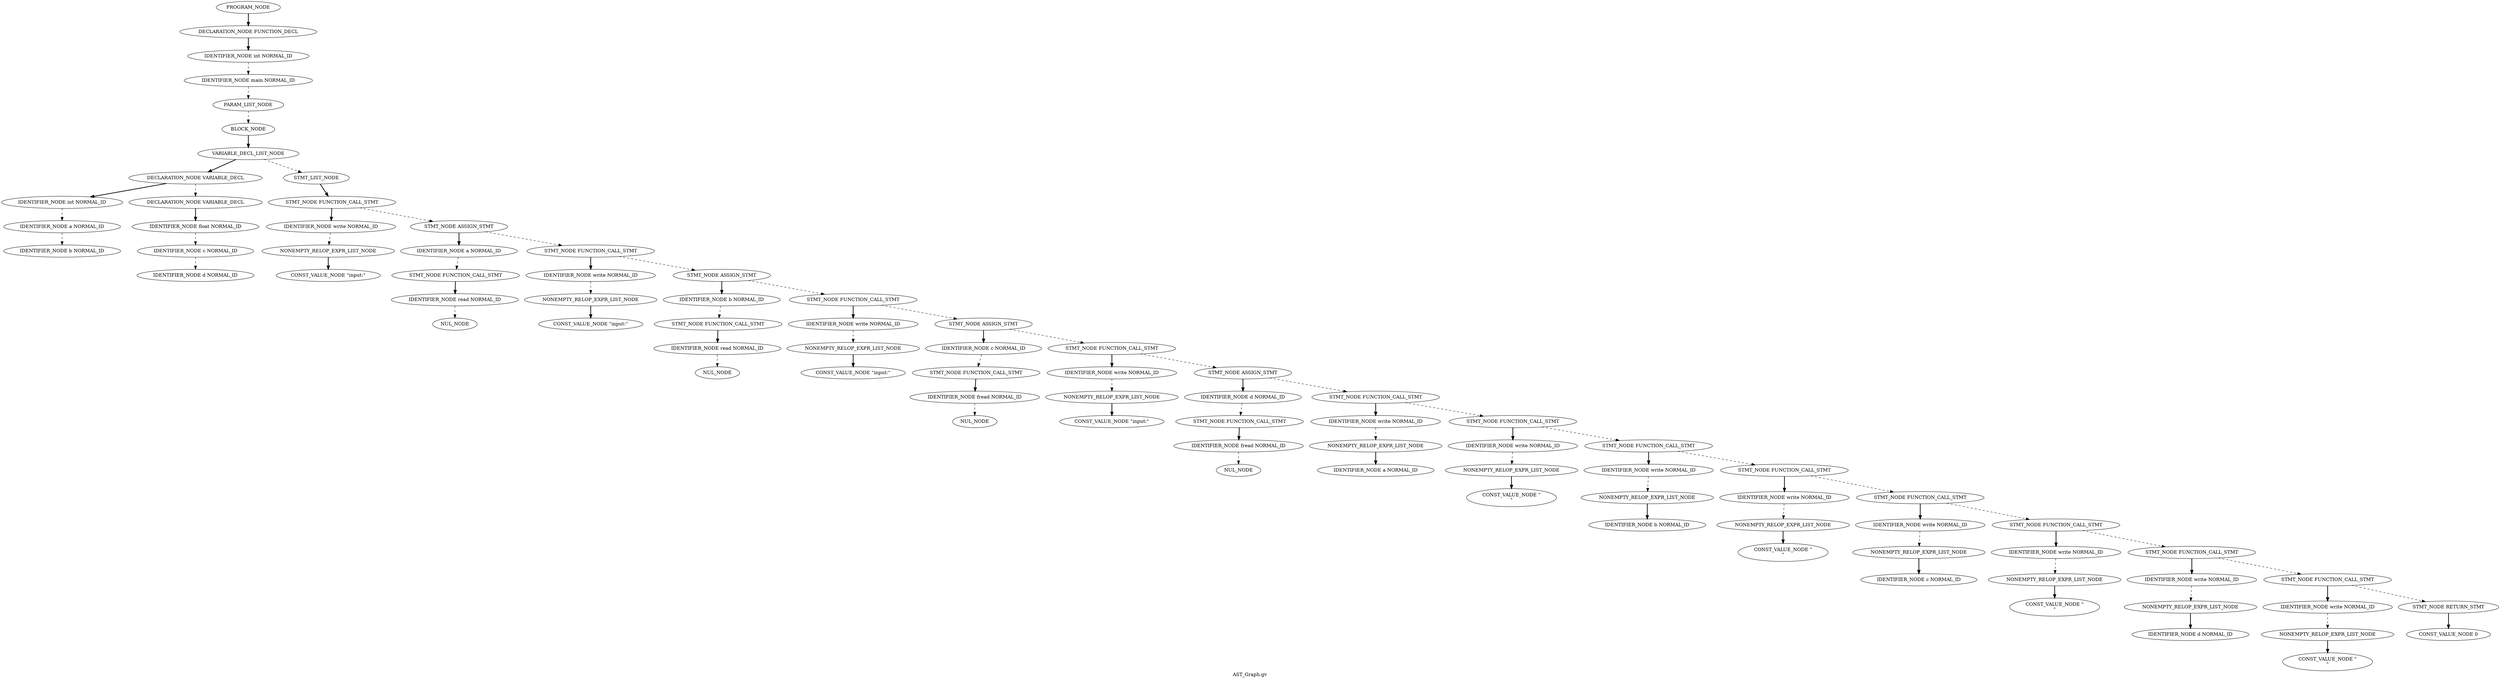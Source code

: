 Digraph AST
{
label = "AST_Graph.gv"
node0 [label ="PROGRAM_NODE"]
node1 [label ="DECLARATION_NODE FUNCTION_DECL"]
node2 [label ="IDENTIFIER_NODE int NORMAL_ID"]
node3 [label ="IDENTIFIER_NODE main NORMAL_ID"]
node4 [label ="PARAM_LIST_NODE"]
node5 [label ="BLOCK_NODE"]
node6 [label ="VARIABLE_DECL_LIST_NODE"]
node7 [label ="DECLARATION_NODE VARIABLE_DECL"]
node8 [label ="IDENTIFIER_NODE int NORMAL_ID"]
node9 [label ="IDENTIFIER_NODE a NORMAL_ID"]
node10 [label ="IDENTIFIER_NODE b NORMAL_ID"]
node9 -> node10 [style = dashed]
node8 -> node9 [style = dashed]
node7 -> node8 [style = bold]
node11 [label ="DECLARATION_NODE VARIABLE_DECL"]
node12 [label ="IDENTIFIER_NODE float NORMAL_ID"]
node13 [label ="IDENTIFIER_NODE c NORMAL_ID"]
node14 [label ="IDENTIFIER_NODE d NORMAL_ID"]
node13 -> node14 [style = dashed]
node12 -> node13 [style = dashed]
node11 -> node12 [style = bold]
node7 -> node11 [style = dashed]
node6 -> node7 [style = bold]
node15 [label ="STMT_LIST_NODE"]
node16 [label ="STMT_NODE FUNCTION_CALL_STMT"]
node17 [label ="IDENTIFIER_NODE write NORMAL_ID"]
node18 [label ="NONEMPTY_RELOP_EXPR_LIST_NODE"]
node19 [label ="CONST_VALUE_NODE \"input:\""]
node18 -> node19 [style = bold]
node17 -> node18 [style = dashed]
node16 -> node17 [style = bold]
node20 [label ="STMT_NODE ASSIGN_STMT"]
node21 [label ="IDENTIFIER_NODE a NORMAL_ID"]
node22 [label ="STMT_NODE FUNCTION_CALL_STMT"]
node23 [label ="IDENTIFIER_NODE read NORMAL_ID"]
node24 [label ="NUL_NODE"]
node23 -> node24 [style = dashed]
node22 -> node23 [style = bold]
node21 -> node22 [style = dashed]
node20 -> node21 [style = bold]
node25 [label ="STMT_NODE FUNCTION_CALL_STMT"]
node26 [label ="IDENTIFIER_NODE write NORMAL_ID"]
node27 [label ="NONEMPTY_RELOP_EXPR_LIST_NODE"]
node28 [label ="CONST_VALUE_NODE \"input:\""]
node27 -> node28 [style = bold]
node26 -> node27 [style = dashed]
node25 -> node26 [style = bold]
node29 [label ="STMT_NODE ASSIGN_STMT"]
node30 [label ="IDENTIFIER_NODE b NORMAL_ID"]
node31 [label ="STMT_NODE FUNCTION_CALL_STMT"]
node32 [label ="IDENTIFIER_NODE read NORMAL_ID"]
node33 [label ="NUL_NODE"]
node32 -> node33 [style = dashed]
node31 -> node32 [style = bold]
node30 -> node31 [style = dashed]
node29 -> node30 [style = bold]
node34 [label ="STMT_NODE FUNCTION_CALL_STMT"]
node35 [label ="IDENTIFIER_NODE write NORMAL_ID"]
node36 [label ="NONEMPTY_RELOP_EXPR_LIST_NODE"]
node37 [label ="CONST_VALUE_NODE \"input:\""]
node36 -> node37 [style = bold]
node35 -> node36 [style = dashed]
node34 -> node35 [style = bold]
node38 [label ="STMT_NODE ASSIGN_STMT"]
node39 [label ="IDENTIFIER_NODE c NORMAL_ID"]
node40 [label ="STMT_NODE FUNCTION_CALL_STMT"]
node41 [label ="IDENTIFIER_NODE fread NORMAL_ID"]
node42 [label ="NUL_NODE"]
node41 -> node42 [style = dashed]
node40 -> node41 [style = bold]
node39 -> node40 [style = dashed]
node38 -> node39 [style = bold]
node43 [label ="STMT_NODE FUNCTION_CALL_STMT"]
node44 [label ="IDENTIFIER_NODE write NORMAL_ID"]
node45 [label ="NONEMPTY_RELOP_EXPR_LIST_NODE"]
node46 [label ="CONST_VALUE_NODE \"input:\""]
node45 -> node46 [style = bold]
node44 -> node45 [style = dashed]
node43 -> node44 [style = bold]
node47 [label ="STMT_NODE ASSIGN_STMT"]
node48 [label ="IDENTIFIER_NODE d NORMAL_ID"]
node49 [label ="STMT_NODE FUNCTION_CALL_STMT"]
node50 [label ="IDENTIFIER_NODE fread NORMAL_ID"]
node51 [label ="NUL_NODE"]
node50 -> node51 [style = dashed]
node49 -> node50 [style = bold]
node48 -> node49 [style = dashed]
node47 -> node48 [style = bold]
node52 [label ="STMT_NODE FUNCTION_CALL_STMT"]
node53 [label ="IDENTIFIER_NODE write NORMAL_ID"]
node54 [label ="NONEMPTY_RELOP_EXPR_LIST_NODE"]
node55 [label ="IDENTIFIER_NODE a NORMAL_ID"]
node54 -> node55 [style = bold]
node53 -> node54 [style = dashed]
node52 -> node53 [style = bold]
node56 [label ="STMT_NODE FUNCTION_CALL_STMT"]
node57 [label ="IDENTIFIER_NODE write NORMAL_ID"]
node58 [label ="NONEMPTY_RELOP_EXPR_LIST_NODE"]
node59 [label ="CONST_VALUE_NODE \"\n\""]
node58 -> node59 [style = bold]
node57 -> node58 [style = dashed]
node56 -> node57 [style = bold]
node60 [label ="STMT_NODE FUNCTION_CALL_STMT"]
node61 [label ="IDENTIFIER_NODE write NORMAL_ID"]
node62 [label ="NONEMPTY_RELOP_EXPR_LIST_NODE"]
node63 [label ="IDENTIFIER_NODE b NORMAL_ID"]
node62 -> node63 [style = bold]
node61 -> node62 [style = dashed]
node60 -> node61 [style = bold]
node64 [label ="STMT_NODE FUNCTION_CALL_STMT"]
node65 [label ="IDENTIFIER_NODE write NORMAL_ID"]
node66 [label ="NONEMPTY_RELOP_EXPR_LIST_NODE"]
node67 [label ="CONST_VALUE_NODE \"\n\""]
node66 -> node67 [style = bold]
node65 -> node66 [style = dashed]
node64 -> node65 [style = bold]
node68 [label ="STMT_NODE FUNCTION_CALL_STMT"]
node69 [label ="IDENTIFIER_NODE write NORMAL_ID"]
node70 [label ="NONEMPTY_RELOP_EXPR_LIST_NODE"]
node71 [label ="IDENTIFIER_NODE c NORMAL_ID"]
node70 -> node71 [style = bold]
node69 -> node70 [style = dashed]
node68 -> node69 [style = bold]
node72 [label ="STMT_NODE FUNCTION_CALL_STMT"]
node73 [label ="IDENTIFIER_NODE write NORMAL_ID"]
node74 [label ="NONEMPTY_RELOP_EXPR_LIST_NODE"]
node75 [label ="CONST_VALUE_NODE \"\n\""]
node74 -> node75 [style = bold]
node73 -> node74 [style = dashed]
node72 -> node73 [style = bold]
node76 [label ="STMT_NODE FUNCTION_CALL_STMT"]
node77 [label ="IDENTIFIER_NODE write NORMAL_ID"]
node78 [label ="NONEMPTY_RELOP_EXPR_LIST_NODE"]
node79 [label ="IDENTIFIER_NODE d NORMAL_ID"]
node78 -> node79 [style = bold]
node77 -> node78 [style = dashed]
node76 -> node77 [style = bold]
node80 [label ="STMT_NODE FUNCTION_CALL_STMT"]
node81 [label ="IDENTIFIER_NODE write NORMAL_ID"]
node82 [label ="NONEMPTY_RELOP_EXPR_LIST_NODE"]
node83 [label ="CONST_VALUE_NODE \"\n\""]
node82 -> node83 [style = bold]
node81 -> node82 [style = dashed]
node80 -> node81 [style = bold]
node84 [label ="STMT_NODE RETURN_STMT"]
node85 [label ="CONST_VALUE_NODE 0"]
node84 -> node85 [style = bold]
node80 -> node84 [style = dashed]
node76 -> node80 [style = dashed]
node72 -> node76 [style = dashed]
node68 -> node72 [style = dashed]
node64 -> node68 [style = dashed]
node60 -> node64 [style = dashed]
node56 -> node60 [style = dashed]
node52 -> node56 [style = dashed]
node47 -> node52 [style = dashed]
node43 -> node47 [style = dashed]
node38 -> node43 [style = dashed]
node34 -> node38 [style = dashed]
node29 -> node34 [style = dashed]
node25 -> node29 [style = dashed]
node20 -> node25 [style = dashed]
node16 -> node20 [style = dashed]
node15 -> node16 [style = bold]
node6 -> node15 [style = dashed]
node5 -> node6 [style = bold]
node4 -> node5 [style = dashed]
node3 -> node4 [style = dashed]
node2 -> node3 [style = dashed]
node1 -> node2 [style = bold]
node0 -> node1 [style = bold]
}
